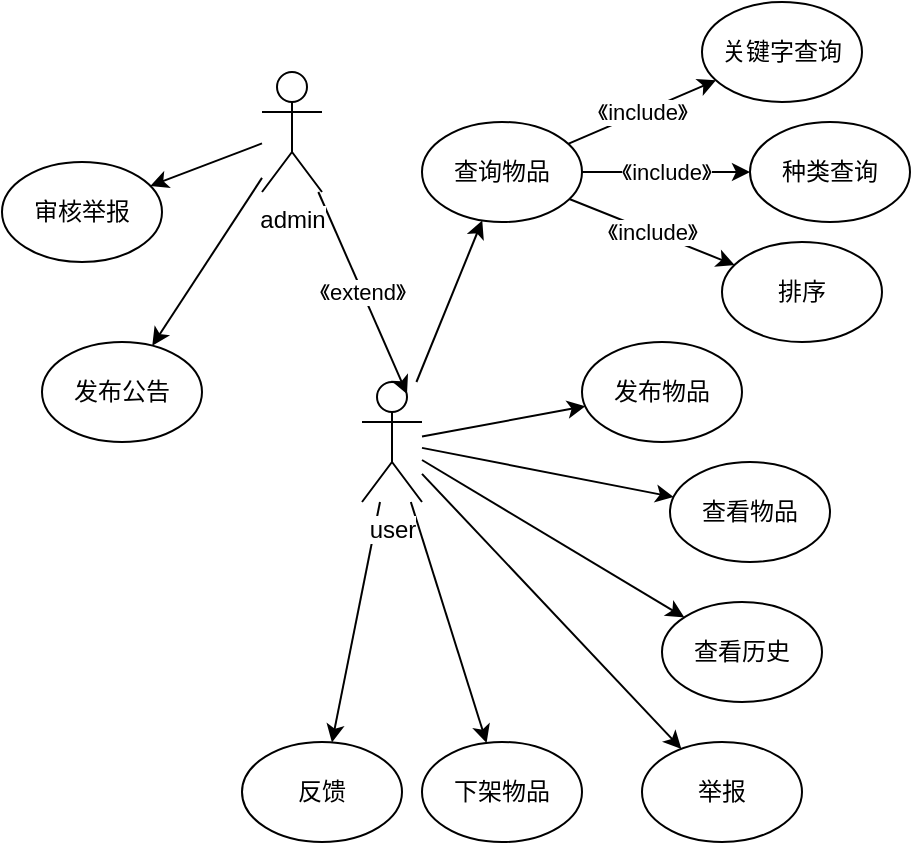 <mxfile version="12.8.4" type="github">
  <diagram id="ID1oRjqNKPBl3EFDLt4v" name="Page-1">
    <mxGraphModel dx="868" dy="450" grid="1" gridSize="10" guides="1" tooltips="1" connect="1" arrows="1" fold="1" page="1" pageScale="1" pageWidth="827" pageHeight="1169" math="0" shadow="0">
      <root>
        <mxCell id="0" />
        <mxCell id="1" parent="0" />
        <mxCell id="b4BU_QBIx5kPwVwB9qca-5" style="rounded=0;orthogonalLoop=1;jettySize=auto;html=1;" edge="1" parent="1" source="b4BU_QBIx5kPwVwB9qca-1" target="b4BU_QBIx5kPwVwB9qca-2">
          <mxGeometry relative="1" as="geometry" />
        </mxCell>
        <mxCell id="b4BU_QBIx5kPwVwB9qca-9" style="edgeStyle=none;rounded=0;orthogonalLoop=1;jettySize=auto;html=1;" edge="1" parent="1" source="b4BU_QBIx5kPwVwB9qca-1" target="b4BU_QBIx5kPwVwB9qca-7">
          <mxGeometry relative="1" as="geometry" />
        </mxCell>
        <mxCell id="b4BU_QBIx5kPwVwB9qca-10" style="edgeStyle=none;rounded=0;orthogonalLoop=1;jettySize=auto;html=1;" edge="1" parent="1" source="b4BU_QBIx5kPwVwB9qca-1" target="b4BU_QBIx5kPwVwB9qca-6">
          <mxGeometry relative="1" as="geometry" />
        </mxCell>
        <mxCell id="b4BU_QBIx5kPwVwB9qca-24" style="edgeStyle=none;rounded=0;orthogonalLoop=1;jettySize=auto;html=1;" edge="1" parent="1" source="b4BU_QBIx5kPwVwB9qca-1" target="b4BU_QBIx5kPwVwB9qca-11">
          <mxGeometry relative="1" as="geometry" />
        </mxCell>
        <mxCell id="b4BU_QBIx5kPwVwB9qca-25" style="edgeStyle=none;rounded=0;orthogonalLoop=1;jettySize=auto;html=1;" edge="1" parent="1" source="b4BU_QBIx5kPwVwB9qca-1" target="b4BU_QBIx5kPwVwB9qca-13">
          <mxGeometry relative="1" as="geometry" />
        </mxCell>
        <mxCell id="b4BU_QBIx5kPwVwB9qca-26" style="edgeStyle=none;rounded=0;orthogonalLoop=1;jettySize=auto;html=1;" edge="1" parent="1" source="b4BU_QBIx5kPwVwB9qca-1" target="b4BU_QBIx5kPwVwB9qca-14">
          <mxGeometry relative="1" as="geometry" />
        </mxCell>
        <mxCell id="b4BU_QBIx5kPwVwB9qca-27" style="edgeStyle=none;rounded=0;orthogonalLoop=1;jettySize=auto;html=1;" edge="1" parent="1" source="b4BU_QBIx5kPwVwB9qca-1" target="b4BU_QBIx5kPwVwB9qca-12">
          <mxGeometry relative="1" as="geometry" />
        </mxCell>
        <mxCell id="b4BU_QBIx5kPwVwB9qca-1" value="user&lt;br&gt;" style="shape=umlActor;verticalLabelPosition=bottom;labelBackgroundColor=#ffffff;verticalAlign=top;html=1;outlineConnect=0;" vertex="1" parent="1">
          <mxGeometry x="220" y="190" width="30" height="60" as="geometry" />
        </mxCell>
        <mxCell id="b4BU_QBIx5kPwVwB9qca-21" value="《include》" style="edgeStyle=none;rounded=0;orthogonalLoop=1;jettySize=auto;html=1;" edge="1" parent="1" source="b4BU_QBIx5kPwVwB9qca-2" target="b4BU_QBIx5kPwVwB9qca-20">
          <mxGeometry relative="1" as="geometry" />
        </mxCell>
        <mxCell id="b4BU_QBIx5kPwVwB9qca-22" value="《include》" style="edgeStyle=none;rounded=0;orthogonalLoop=1;jettySize=auto;html=1;" edge="1" parent="1" source="b4BU_QBIx5kPwVwB9qca-2" target="b4BU_QBIx5kPwVwB9qca-19">
          <mxGeometry relative="1" as="geometry" />
        </mxCell>
        <mxCell id="b4BU_QBIx5kPwVwB9qca-23" value="《include》" style="edgeStyle=none;rounded=0;orthogonalLoop=1;jettySize=auto;html=1;" edge="1" parent="1" source="b4BU_QBIx5kPwVwB9qca-2" target="b4BU_QBIx5kPwVwB9qca-18">
          <mxGeometry relative="1" as="geometry" />
        </mxCell>
        <mxCell id="b4BU_QBIx5kPwVwB9qca-2" value="查询物品" style="ellipse;whiteSpace=wrap;html=1;" vertex="1" parent="1">
          <mxGeometry x="250" y="60" width="80" height="50" as="geometry" />
        </mxCell>
        <mxCell id="b4BU_QBIx5kPwVwB9qca-6" value="发布物品" style="ellipse;whiteSpace=wrap;html=1;" vertex="1" parent="1">
          <mxGeometry x="330" y="170" width="80" height="50" as="geometry" />
        </mxCell>
        <mxCell id="b4BU_QBIx5kPwVwB9qca-7" value="查看物品" style="ellipse;whiteSpace=wrap;html=1;" vertex="1" parent="1">
          <mxGeometry x="374" y="230" width="80" height="50" as="geometry" />
        </mxCell>
        <mxCell id="b4BU_QBIx5kPwVwB9qca-8" style="edgeStyle=none;rounded=0;orthogonalLoop=1;jettySize=auto;html=1;exitX=0;exitY=0.333;exitDx=0;exitDy=0;exitPerimeter=0;" edge="1" parent="1" source="b4BU_QBIx5kPwVwB9qca-1" target="b4BU_QBIx5kPwVwB9qca-1">
          <mxGeometry relative="1" as="geometry" />
        </mxCell>
        <mxCell id="b4BU_QBIx5kPwVwB9qca-11" value="查看历史" style="ellipse;whiteSpace=wrap;html=1;" vertex="1" parent="1">
          <mxGeometry x="370" y="300" width="80" height="50" as="geometry" />
        </mxCell>
        <mxCell id="b4BU_QBIx5kPwVwB9qca-12" value="下架物品" style="ellipse;whiteSpace=wrap;html=1;" vertex="1" parent="1">
          <mxGeometry x="250" y="370" width="80" height="50" as="geometry" />
        </mxCell>
        <mxCell id="b4BU_QBIx5kPwVwB9qca-13" value="举报" style="ellipse;whiteSpace=wrap;html=1;" vertex="1" parent="1">
          <mxGeometry x="360" y="370" width="80" height="50" as="geometry" />
        </mxCell>
        <mxCell id="b4BU_QBIx5kPwVwB9qca-14" value="反馈" style="ellipse;whiteSpace=wrap;html=1;" vertex="1" parent="1">
          <mxGeometry x="160" y="370" width="80" height="50" as="geometry" />
        </mxCell>
        <mxCell id="b4BU_QBIx5kPwVwB9qca-28" style="edgeStyle=none;rounded=0;orthogonalLoop=1;jettySize=auto;html=1;" edge="1" parent="1" source="b4BU_QBIx5kPwVwB9qca-15" target="b4BU_QBIx5kPwVwB9qca-17">
          <mxGeometry relative="1" as="geometry" />
        </mxCell>
        <mxCell id="b4BU_QBIx5kPwVwB9qca-29" style="edgeStyle=none;rounded=0;orthogonalLoop=1;jettySize=auto;html=1;" edge="1" parent="1" source="b4BU_QBIx5kPwVwB9qca-15" target="b4BU_QBIx5kPwVwB9qca-16">
          <mxGeometry relative="1" as="geometry" />
        </mxCell>
        <mxCell id="b4BU_QBIx5kPwVwB9qca-31" value="《extend》" style="edgeStyle=none;rounded=0;orthogonalLoop=1;jettySize=auto;html=1;entryX=0.75;entryY=0.1;entryDx=0;entryDy=0;entryPerimeter=0;" edge="1" parent="1" source="b4BU_QBIx5kPwVwB9qca-15" target="b4BU_QBIx5kPwVwB9qca-1">
          <mxGeometry relative="1" as="geometry" />
        </mxCell>
        <mxCell id="b4BU_QBIx5kPwVwB9qca-15" value="admin" style="shape=umlActor;verticalLabelPosition=bottom;labelBackgroundColor=#ffffff;verticalAlign=top;html=1;outlineConnect=0;" vertex="1" parent="1">
          <mxGeometry x="170" y="35" width="30" height="60" as="geometry" />
        </mxCell>
        <mxCell id="b4BU_QBIx5kPwVwB9qca-16" value="审核举报" style="ellipse;whiteSpace=wrap;html=1;" vertex="1" parent="1">
          <mxGeometry x="40" y="80" width="80" height="50" as="geometry" />
        </mxCell>
        <mxCell id="b4BU_QBIx5kPwVwB9qca-17" value="发布公告" style="ellipse;whiteSpace=wrap;html=1;" vertex="1" parent="1">
          <mxGeometry x="60" y="170" width="80" height="50" as="geometry" />
        </mxCell>
        <mxCell id="b4BU_QBIx5kPwVwB9qca-18" value="关键字查询" style="ellipse;whiteSpace=wrap;html=1;" vertex="1" parent="1">
          <mxGeometry x="390" width="80" height="50" as="geometry" />
        </mxCell>
        <mxCell id="b4BU_QBIx5kPwVwB9qca-19" value="种类查询" style="ellipse;whiteSpace=wrap;html=1;" vertex="1" parent="1">
          <mxGeometry x="414" y="60" width="80" height="50" as="geometry" />
        </mxCell>
        <mxCell id="b4BU_QBIx5kPwVwB9qca-20" value="排序" style="ellipse;whiteSpace=wrap;html=1;" vertex="1" parent="1">
          <mxGeometry x="400" y="120" width="80" height="50" as="geometry" />
        </mxCell>
      </root>
    </mxGraphModel>
  </diagram>
</mxfile>
